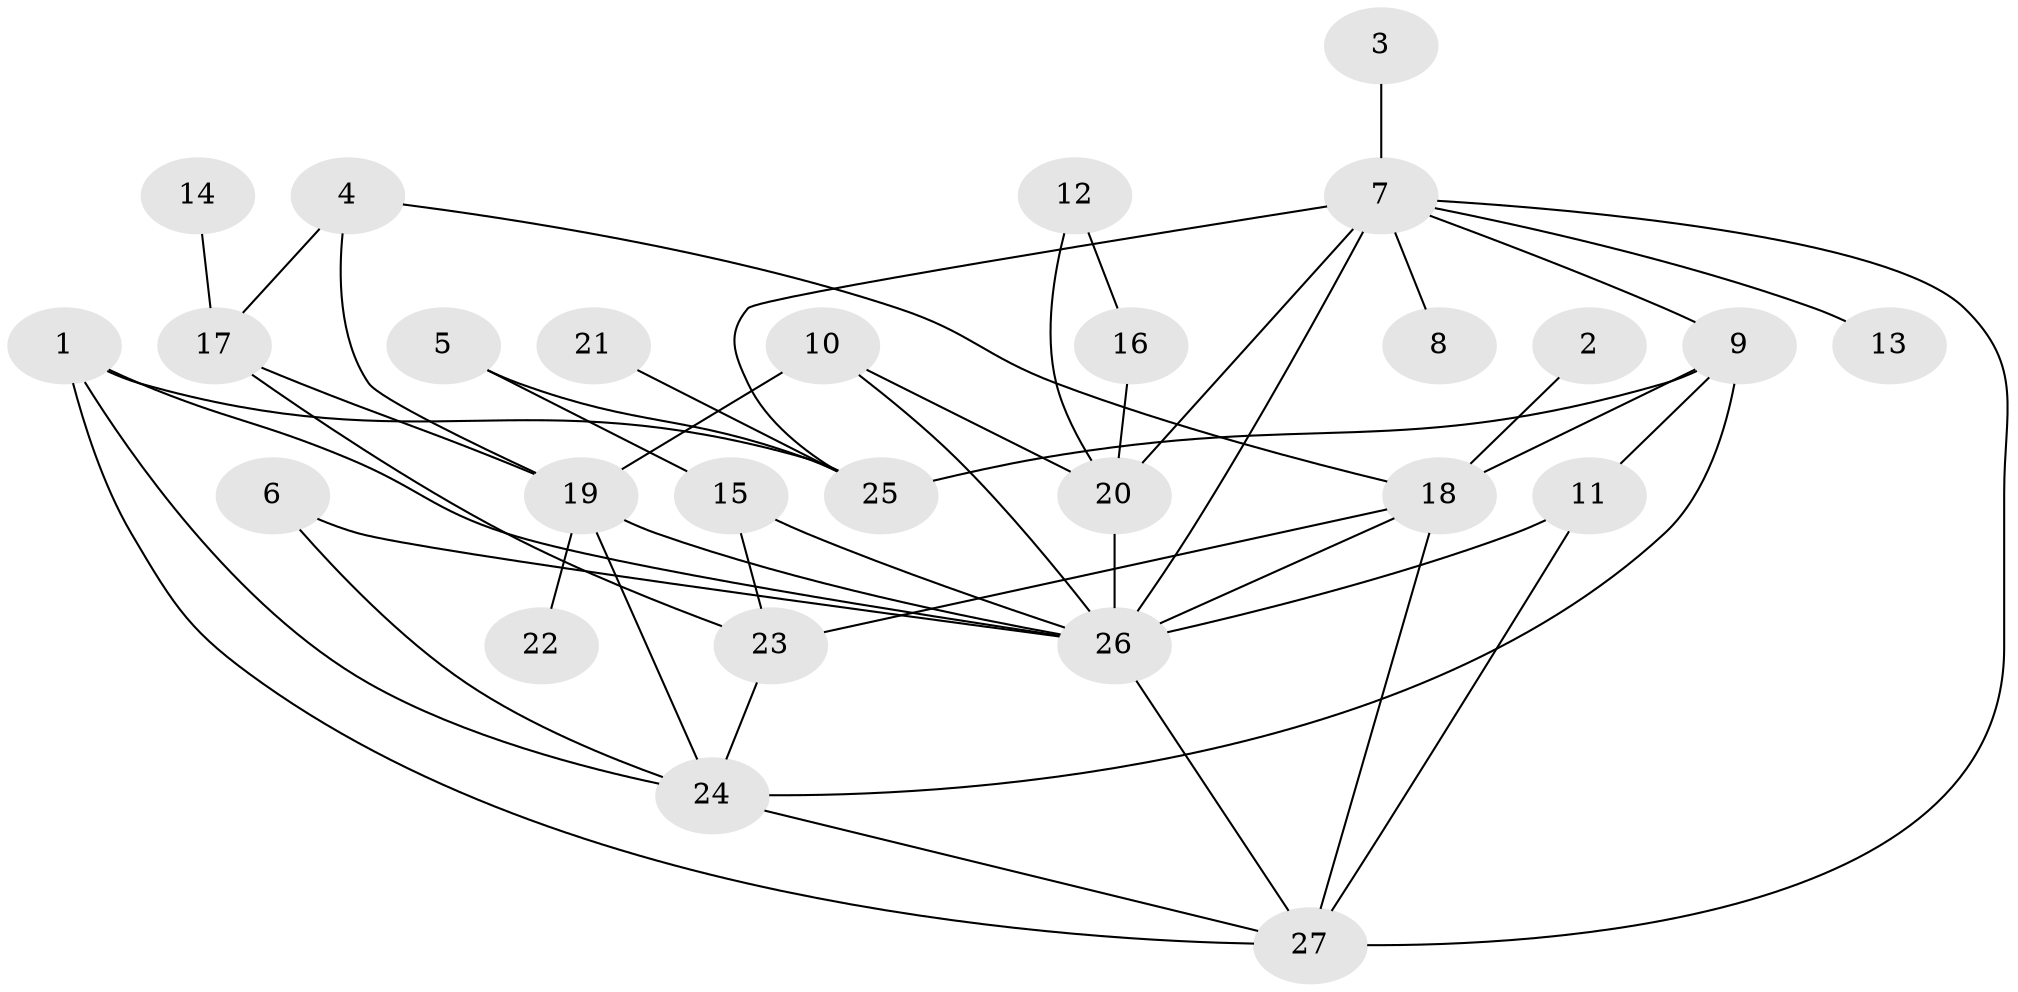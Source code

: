 // original degree distribution, {2: 0.3018867924528302, 5: 0.07547169811320754, 11: 0.018867924528301886, 4: 0.1509433962264151, 3: 0.1509433962264151, 6: 0.05660377358490566, 1: 0.22641509433962265, 7: 0.018867924528301886}
// Generated by graph-tools (version 1.1) at 2025/49/03/09/25 03:49:24]
// undirected, 27 vertices, 48 edges
graph export_dot {
graph [start="1"]
  node [color=gray90,style=filled];
  1;
  2;
  3;
  4;
  5;
  6;
  7;
  8;
  9;
  10;
  11;
  12;
  13;
  14;
  15;
  16;
  17;
  18;
  19;
  20;
  21;
  22;
  23;
  24;
  25;
  26;
  27;
  1 -- 24 [weight=1.0];
  1 -- 25 [weight=1.0];
  1 -- 26 [weight=1.0];
  1 -- 27 [weight=1.0];
  2 -- 18 [weight=1.0];
  3 -- 7 [weight=1.0];
  4 -- 17 [weight=1.0];
  4 -- 18 [weight=1.0];
  4 -- 19 [weight=1.0];
  5 -- 15 [weight=1.0];
  5 -- 25 [weight=1.0];
  6 -- 24 [weight=1.0];
  6 -- 26 [weight=1.0];
  7 -- 8 [weight=1.0];
  7 -- 9 [weight=1.0];
  7 -- 13 [weight=1.0];
  7 -- 20 [weight=1.0];
  7 -- 25 [weight=1.0];
  7 -- 26 [weight=2.0];
  7 -- 27 [weight=1.0];
  9 -- 11 [weight=1.0];
  9 -- 18 [weight=1.0];
  9 -- 24 [weight=1.0];
  9 -- 25 [weight=1.0];
  10 -- 19 [weight=1.0];
  10 -- 20 [weight=1.0];
  10 -- 26 [weight=1.0];
  11 -- 26 [weight=1.0];
  11 -- 27 [weight=1.0];
  12 -- 16 [weight=1.0];
  12 -- 20 [weight=1.0];
  14 -- 17 [weight=1.0];
  15 -- 23 [weight=1.0];
  15 -- 26 [weight=1.0];
  16 -- 20 [weight=1.0];
  17 -- 19 [weight=1.0];
  17 -- 23 [weight=1.0];
  18 -- 23 [weight=2.0];
  18 -- 26 [weight=1.0];
  18 -- 27 [weight=1.0];
  19 -- 22 [weight=1.0];
  19 -- 24 [weight=1.0];
  19 -- 26 [weight=1.0];
  20 -- 26 [weight=1.0];
  21 -- 25 [weight=1.0];
  23 -- 24 [weight=1.0];
  24 -- 27 [weight=1.0];
  26 -- 27 [weight=1.0];
}
